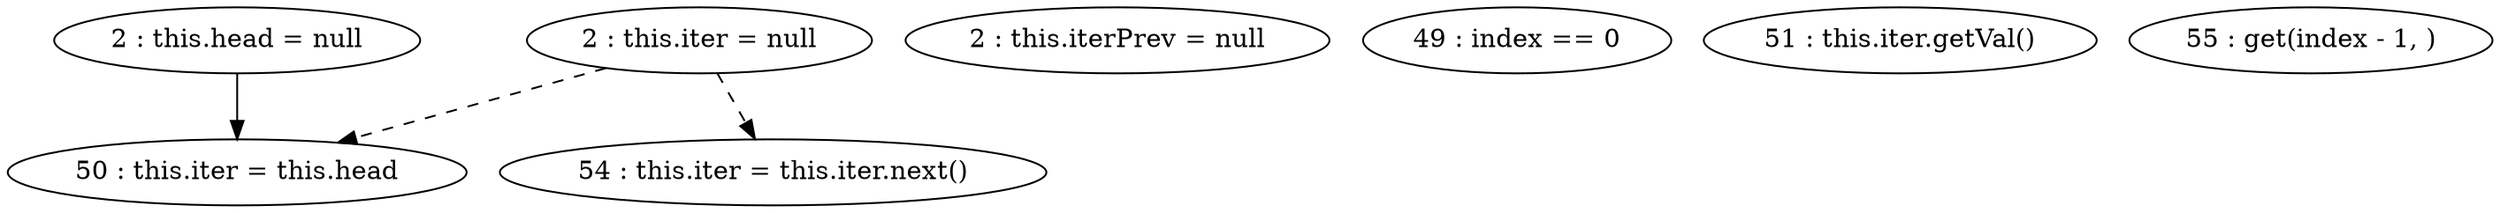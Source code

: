 digraph G {
"2 : this.head = null"
"2 : this.head = null" -> "50 : this.iter = this.head"
"2 : this.iter = null"
"2 : this.iter = null" -> "54 : this.iter = this.iter.next()" [style=dashed]
"2 : this.iter = null" -> "50 : this.iter = this.head" [style=dashed]
"2 : this.iterPrev = null"
"49 : index == 0"
"50 : this.iter = this.head"
"51 : this.iter.getVal()"
"54 : this.iter = this.iter.next()"
"55 : get(index - 1, )"
}